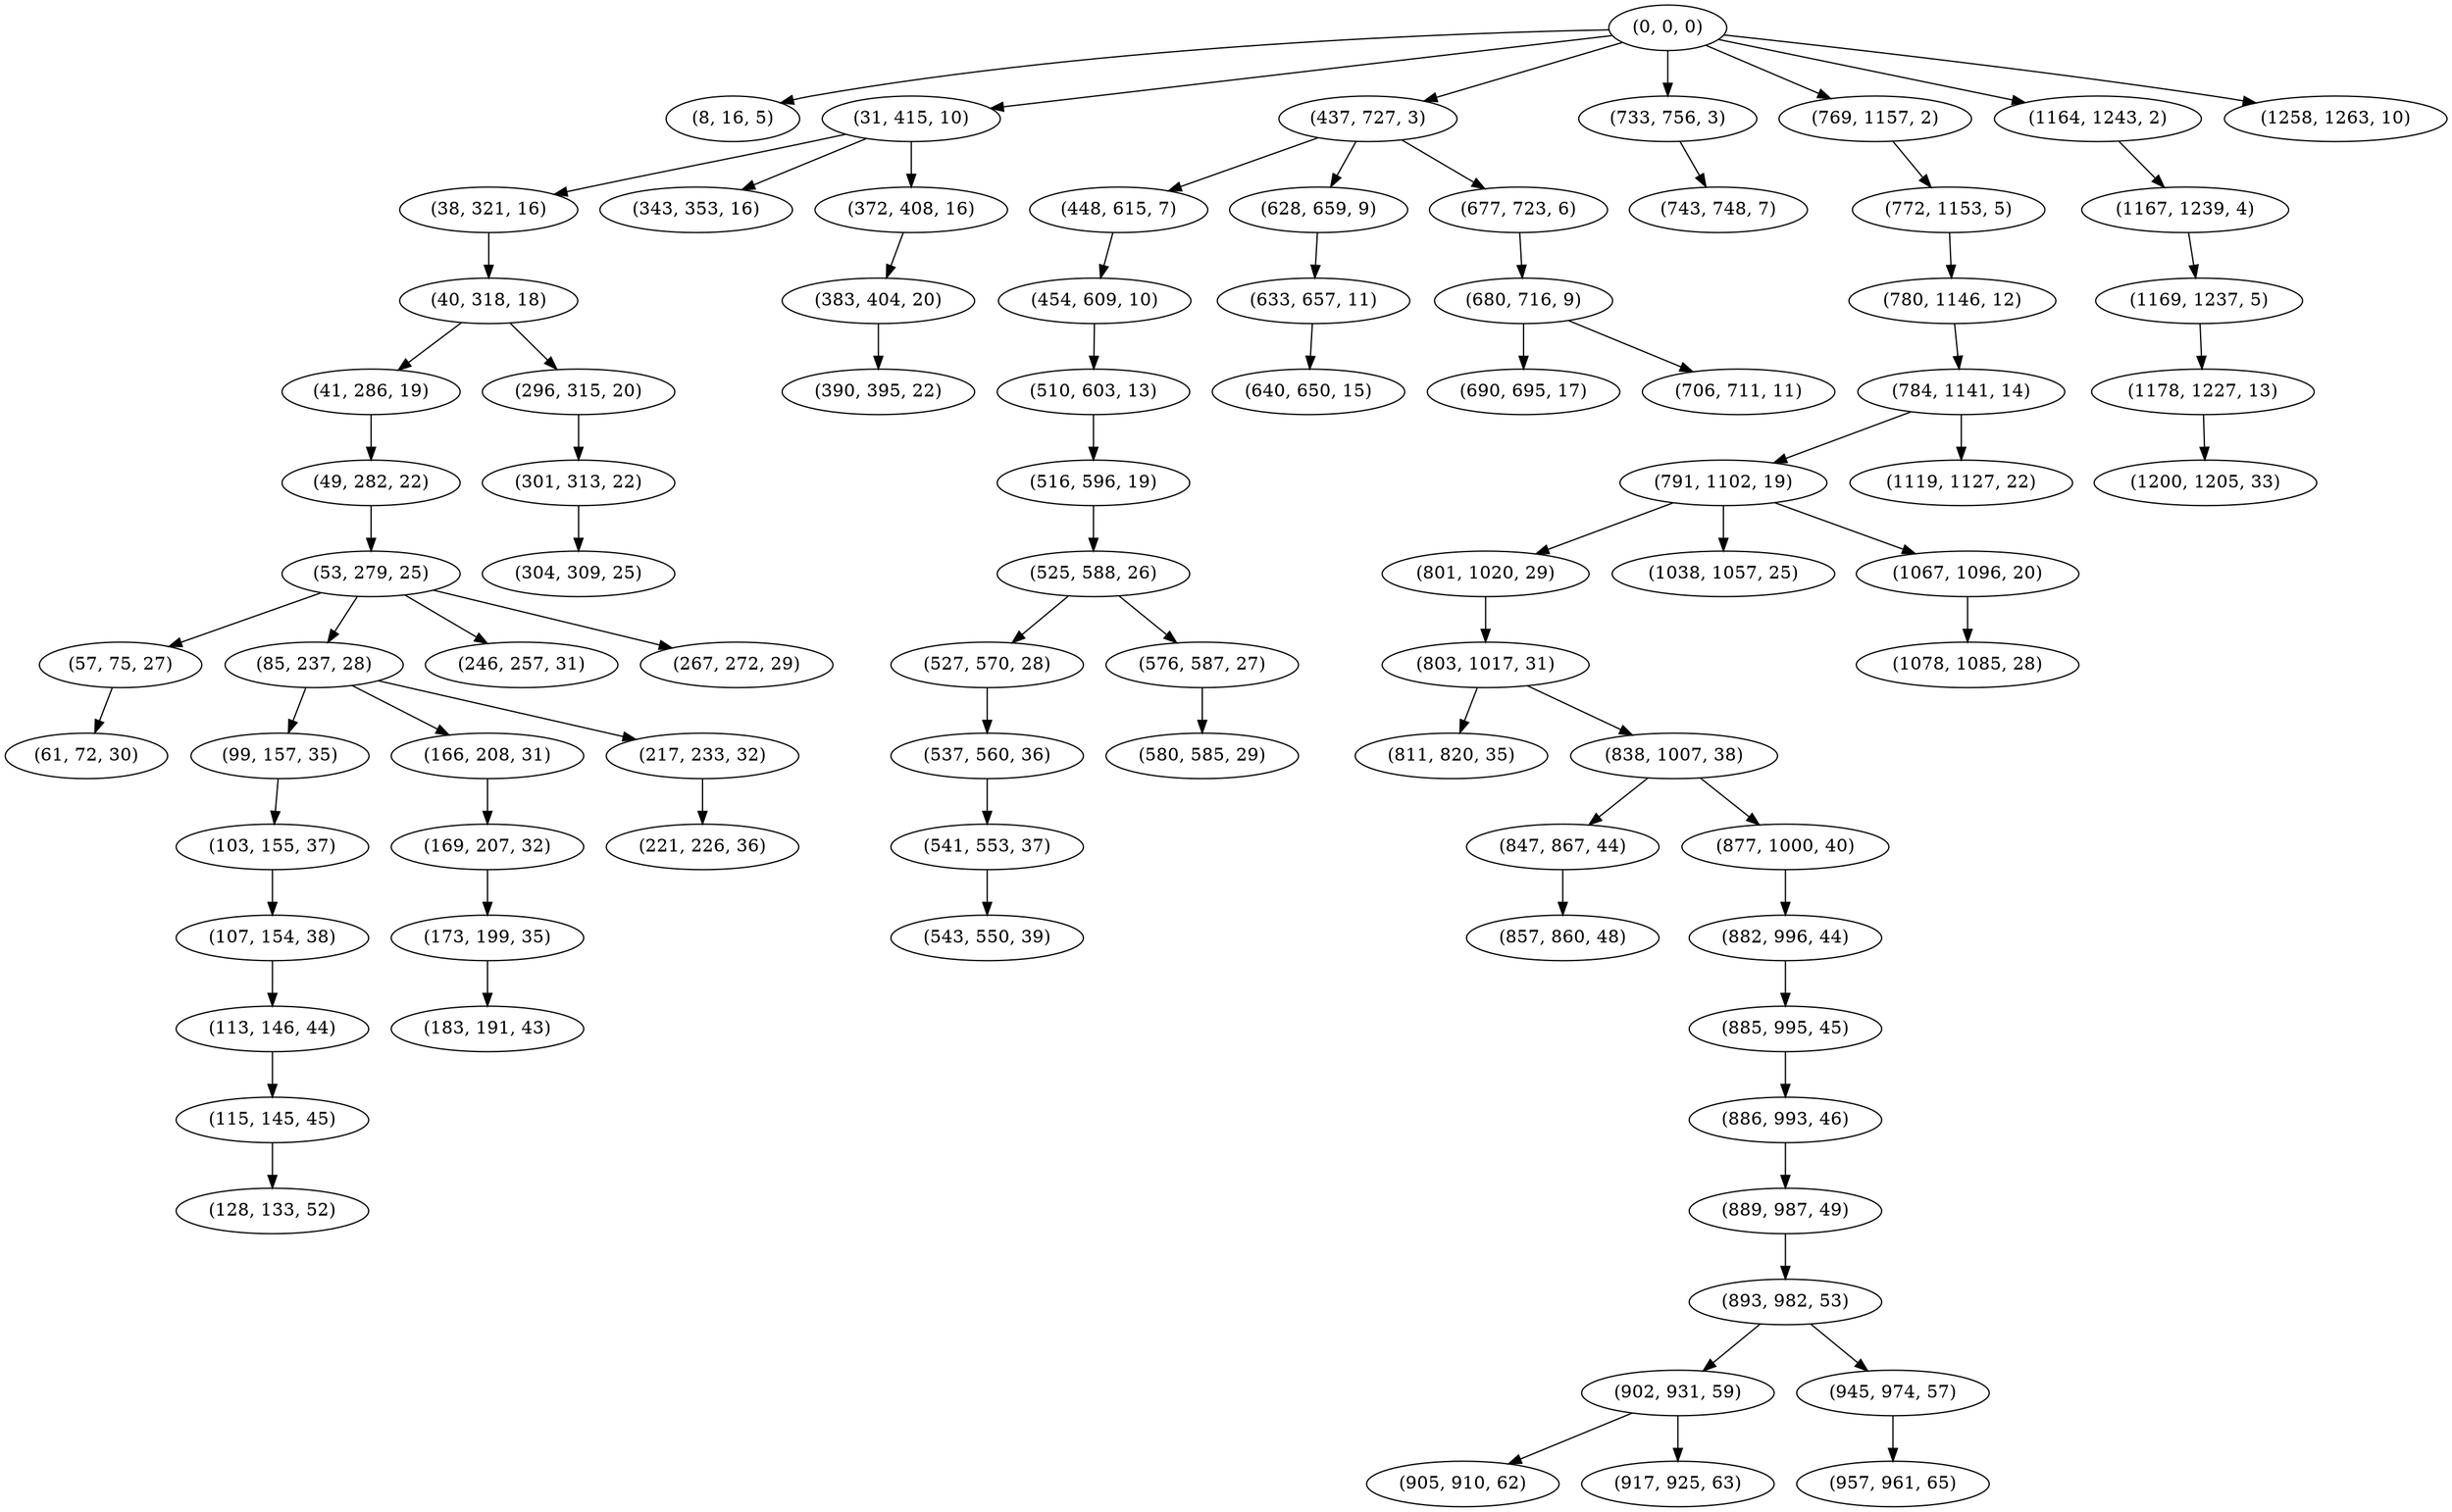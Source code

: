 digraph tree {
    "(0, 0, 0)";
    "(8, 16, 5)";
    "(31, 415, 10)";
    "(38, 321, 16)";
    "(40, 318, 18)";
    "(41, 286, 19)";
    "(49, 282, 22)";
    "(53, 279, 25)";
    "(57, 75, 27)";
    "(61, 72, 30)";
    "(85, 237, 28)";
    "(99, 157, 35)";
    "(103, 155, 37)";
    "(107, 154, 38)";
    "(113, 146, 44)";
    "(115, 145, 45)";
    "(128, 133, 52)";
    "(166, 208, 31)";
    "(169, 207, 32)";
    "(173, 199, 35)";
    "(183, 191, 43)";
    "(217, 233, 32)";
    "(221, 226, 36)";
    "(246, 257, 31)";
    "(267, 272, 29)";
    "(296, 315, 20)";
    "(301, 313, 22)";
    "(304, 309, 25)";
    "(343, 353, 16)";
    "(372, 408, 16)";
    "(383, 404, 20)";
    "(390, 395, 22)";
    "(437, 727, 3)";
    "(448, 615, 7)";
    "(454, 609, 10)";
    "(510, 603, 13)";
    "(516, 596, 19)";
    "(525, 588, 26)";
    "(527, 570, 28)";
    "(537, 560, 36)";
    "(541, 553, 37)";
    "(543, 550, 39)";
    "(576, 587, 27)";
    "(580, 585, 29)";
    "(628, 659, 9)";
    "(633, 657, 11)";
    "(640, 650, 15)";
    "(677, 723, 6)";
    "(680, 716, 9)";
    "(690, 695, 17)";
    "(706, 711, 11)";
    "(733, 756, 3)";
    "(743, 748, 7)";
    "(769, 1157, 2)";
    "(772, 1153, 5)";
    "(780, 1146, 12)";
    "(784, 1141, 14)";
    "(791, 1102, 19)";
    "(801, 1020, 29)";
    "(803, 1017, 31)";
    "(811, 820, 35)";
    "(838, 1007, 38)";
    "(847, 867, 44)";
    "(857, 860, 48)";
    "(877, 1000, 40)";
    "(882, 996, 44)";
    "(885, 995, 45)";
    "(886, 993, 46)";
    "(889, 987, 49)";
    "(893, 982, 53)";
    "(902, 931, 59)";
    "(905, 910, 62)";
    "(917, 925, 63)";
    "(945, 974, 57)";
    "(957, 961, 65)";
    "(1038, 1057, 25)";
    "(1067, 1096, 20)";
    "(1078, 1085, 28)";
    "(1119, 1127, 22)";
    "(1164, 1243, 2)";
    "(1167, 1239, 4)";
    "(1169, 1237, 5)";
    "(1178, 1227, 13)";
    "(1200, 1205, 33)";
    "(1258, 1263, 10)";
    "(0, 0, 0)" -> "(8, 16, 5)";
    "(0, 0, 0)" -> "(31, 415, 10)";
    "(0, 0, 0)" -> "(437, 727, 3)";
    "(0, 0, 0)" -> "(733, 756, 3)";
    "(0, 0, 0)" -> "(769, 1157, 2)";
    "(0, 0, 0)" -> "(1164, 1243, 2)";
    "(0, 0, 0)" -> "(1258, 1263, 10)";
    "(31, 415, 10)" -> "(38, 321, 16)";
    "(31, 415, 10)" -> "(343, 353, 16)";
    "(31, 415, 10)" -> "(372, 408, 16)";
    "(38, 321, 16)" -> "(40, 318, 18)";
    "(40, 318, 18)" -> "(41, 286, 19)";
    "(40, 318, 18)" -> "(296, 315, 20)";
    "(41, 286, 19)" -> "(49, 282, 22)";
    "(49, 282, 22)" -> "(53, 279, 25)";
    "(53, 279, 25)" -> "(57, 75, 27)";
    "(53, 279, 25)" -> "(85, 237, 28)";
    "(53, 279, 25)" -> "(246, 257, 31)";
    "(53, 279, 25)" -> "(267, 272, 29)";
    "(57, 75, 27)" -> "(61, 72, 30)";
    "(85, 237, 28)" -> "(99, 157, 35)";
    "(85, 237, 28)" -> "(166, 208, 31)";
    "(85, 237, 28)" -> "(217, 233, 32)";
    "(99, 157, 35)" -> "(103, 155, 37)";
    "(103, 155, 37)" -> "(107, 154, 38)";
    "(107, 154, 38)" -> "(113, 146, 44)";
    "(113, 146, 44)" -> "(115, 145, 45)";
    "(115, 145, 45)" -> "(128, 133, 52)";
    "(166, 208, 31)" -> "(169, 207, 32)";
    "(169, 207, 32)" -> "(173, 199, 35)";
    "(173, 199, 35)" -> "(183, 191, 43)";
    "(217, 233, 32)" -> "(221, 226, 36)";
    "(296, 315, 20)" -> "(301, 313, 22)";
    "(301, 313, 22)" -> "(304, 309, 25)";
    "(372, 408, 16)" -> "(383, 404, 20)";
    "(383, 404, 20)" -> "(390, 395, 22)";
    "(437, 727, 3)" -> "(448, 615, 7)";
    "(437, 727, 3)" -> "(628, 659, 9)";
    "(437, 727, 3)" -> "(677, 723, 6)";
    "(448, 615, 7)" -> "(454, 609, 10)";
    "(454, 609, 10)" -> "(510, 603, 13)";
    "(510, 603, 13)" -> "(516, 596, 19)";
    "(516, 596, 19)" -> "(525, 588, 26)";
    "(525, 588, 26)" -> "(527, 570, 28)";
    "(525, 588, 26)" -> "(576, 587, 27)";
    "(527, 570, 28)" -> "(537, 560, 36)";
    "(537, 560, 36)" -> "(541, 553, 37)";
    "(541, 553, 37)" -> "(543, 550, 39)";
    "(576, 587, 27)" -> "(580, 585, 29)";
    "(628, 659, 9)" -> "(633, 657, 11)";
    "(633, 657, 11)" -> "(640, 650, 15)";
    "(677, 723, 6)" -> "(680, 716, 9)";
    "(680, 716, 9)" -> "(690, 695, 17)";
    "(680, 716, 9)" -> "(706, 711, 11)";
    "(733, 756, 3)" -> "(743, 748, 7)";
    "(769, 1157, 2)" -> "(772, 1153, 5)";
    "(772, 1153, 5)" -> "(780, 1146, 12)";
    "(780, 1146, 12)" -> "(784, 1141, 14)";
    "(784, 1141, 14)" -> "(791, 1102, 19)";
    "(784, 1141, 14)" -> "(1119, 1127, 22)";
    "(791, 1102, 19)" -> "(801, 1020, 29)";
    "(791, 1102, 19)" -> "(1038, 1057, 25)";
    "(791, 1102, 19)" -> "(1067, 1096, 20)";
    "(801, 1020, 29)" -> "(803, 1017, 31)";
    "(803, 1017, 31)" -> "(811, 820, 35)";
    "(803, 1017, 31)" -> "(838, 1007, 38)";
    "(838, 1007, 38)" -> "(847, 867, 44)";
    "(838, 1007, 38)" -> "(877, 1000, 40)";
    "(847, 867, 44)" -> "(857, 860, 48)";
    "(877, 1000, 40)" -> "(882, 996, 44)";
    "(882, 996, 44)" -> "(885, 995, 45)";
    "(885, 995, 45)" -> "(886, 993, 46)";
    "(886, 993, 46)" -> "(889, 987, 49)";
    "(889, 987, 49)" -> "(893, 982, 53)";
    "(893, 982, 53)" -> "(902, 931, 59)";
    "(893, 982, 53)" -> "(945, 974, 57)";
    "(902, 931, 59)" -> "(905, 910, 62)";
    "(902, 931, 59)" -> "(917, 925, 63)";
    "(945, 974, 57)" -> "(957, 961, 65)";
    "(1067, 1096, 20)" -> "(1078, 1085, 28)";
    "(1164, 1243, 2)" -> "(1167, 1239, 4)";
    "(1167, 1239, 4)" -> "(1169, 1237, 5)";
    "(1169, 1237, 5)" -> "(1178, 1227, 13)";
    "(1178, 1227, 13)" -> "(1200, 1205, 33)";
}
